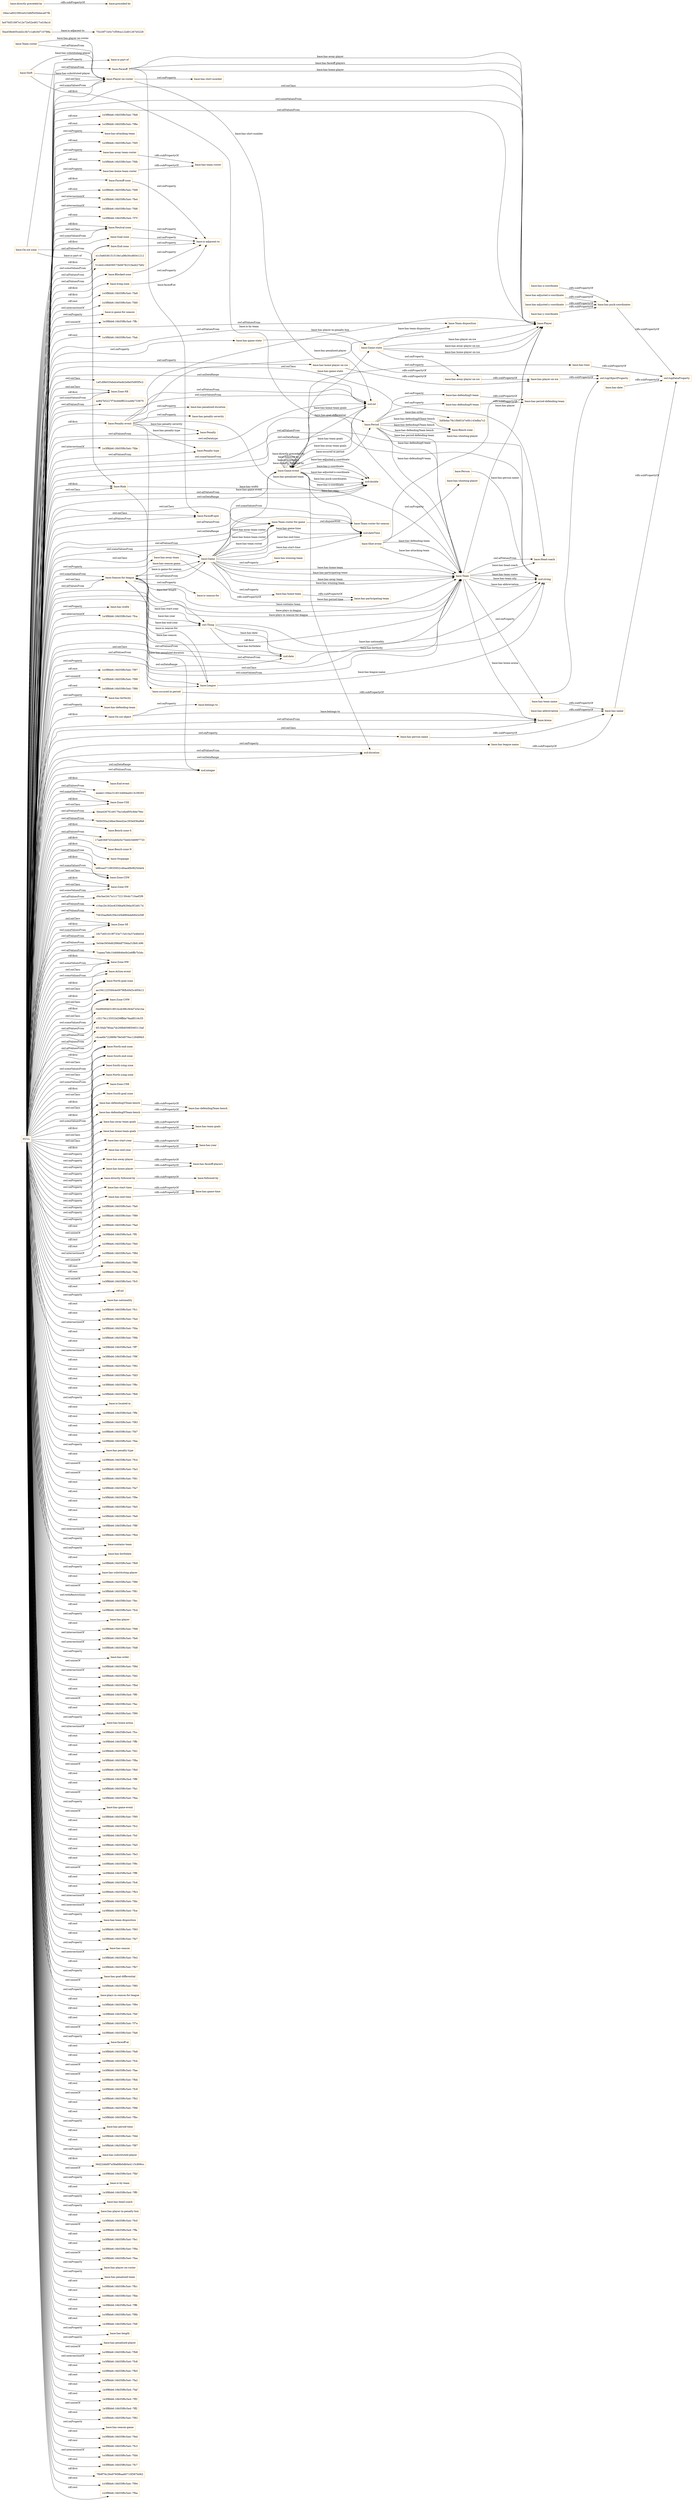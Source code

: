 digraph ar2dtool_diagram { 
rankdir=LR;
size="1501"
node [shape = rectangle, color="orange"]; "e1c5e6036151519e1a9fe30cd6041212" "702c0f71b5c7cf59ca122d01267e5228" "514441c0b939573b0678231fed427b82" "base:End-zone" "1af1d9b035ebdce0a4b2e8a55d95f5c2" "base:Zone-NE" "base:Team-roster-for-season" "ae847b5227f7dcdddf822ca48e733670" "base:Penalty" "base:Player-on-roster" "base:End-event" "eeabe1184ec3140144fd4ad413c39293" "base:Zone-CSE" "base:Season-for-league" "base:Bench-zone" "3bea426761e9170a1efa4f05c8de76ec" "base:Team-disposition" "base:Person" "base:Faceoff" "7609350a248ee36eed2ec393e936a9b6" "base:Blocked-zone" "base:Game-state" "base:Bench-zone-S" "17ae63687d32eb0e5e75dd4346997733" "base:Bench-zone-N" "base:Stoppage" "base:Game-event" "b88cea5719935952c46aa4fb0825d4d4" "base:Icing-zone" "base:Zone-CSW" "fa470d51687e12e72e52e4617cd18a1d" "base:Player" "base:Faceoff-zone" "base:Period" "base:Zone-SW" "5ba458e405ced2c3b7c1a6c0d710788a" "d4a3ae2dc7a1c1722130cdc710aef2f6" "16ba1a602390ce023dbf545bbece67fb" "base:Team-roster" "c16ac2b182ec6336baf439da3f1b817d" "base:Rink" "base:Game" "base:Team-roster-for-game" "base:Neutral-zone" "75635aa9b625fe245b8894de6942e58f" "base:On-ice-object" "base:Zone-SE" "1827e651619f733e715d10a37e4fe02d" "5e5de3956d62f9fddf759da31fb81496" "7caeea7b8c10d68846e0b2e6ffb7b3dc" "base:Zone-NW" "base:Action-event" "base:Shot-event" "base:North-goal-zone" "aa19412255844e097f6fb49d3c495b12" "base:Zone-CNW" "base:Penalty-type" "34e99494b51891bcdc98c364d7e5e1ba" "c35176c135533d39fffde78ad8516c55" "6f130ab780aa7dc268b83985065110af" "base:Head-coach" "base:Arena" "c4cae6b722889b79e5d070ec129486b5" "base:Faceoff-spot" "base:North-end-zone" "base:Shift" "base:Goal-zone" "base:League" "base:South-end-zone" "base:South-icing-zone" "base:North-icing-zone" "base:Penalty-event" "base:Zone-CNE" "base:On-ice-zone" "base:South-goal-zone" "base:Team" ; /*classes style*/
	"base:has-defendingNTeam-bench" -> "base:has-defendingTeam-bench" [ label = "rdfs:subPropertyOf" ];
	"base:has-defendingN-team" -> "base:has-period-defending-team" [ label = "rdfs:subPropertyOf" ];
	"base:has-puck-coordinates" -> "owl:topDataProperty" [ label = "rdfs:subPropertyOf" ];
	"base:has-home-team-goals" -> "base:has-team-goals" [ label = "rdfs:subPropertyOf" ];
	"base:has-end-year" -> "base:has-year" [ label = "rdfs:subPropertyOf" ];
	"base:occured-in-period" -> "owl:topObjectProperty" [ label = "rdfs:subPropertyOf" ];
	"base:has-player-on-ice" -> "owl:topObjectProperty" [ label = "rdfs:subPropertyOf" ];
	"base:has-away-team" -> "base:has-participating-team" [ label = "rdfs:subPropertyOf" ];
	"base:has-home-player" -> "base:has-faceoff-players" [ label = "rdfs:subPropertyOf" ];
	"base:directly-followed-by" -> "base:followed-by" [ label = "rdfs:subPropertyOf" ];
	"base:has-x-coordinate" -> "base:has-puck-coordinates" [ label = "rdfs:subPropertyOf" ];
	"base:directly-preceded-by" -> "base:preceded-by" [ label = "rdfs:subPropertyOf" ];
	"base:has-defendingSTeam-bench" -> "base:has-defendingTeam-bench" [ label = "rdfs:subPropertyOf" ];
	"base:has-end-time" -> "base:has-game-time" [ label = "rdfs:subPropertyOf" ];
	"base:has-person-name" -> "base:has-name" [ label = "rdfs:subPropertyOf" ];
	"base:has-date" -> "owl:topDataProperty" [ label = "rdfs:subPropertyOf" ];
	"base:has-abbreviation" -> "base:has-name" [ label = "rdfs:subPropertyOf" ];
	"base:has-name" -> "owl:topDataProperty" [ label = "rdfs:subPropertyOf" ];
	"base:has-start-year" -> "base:has-year" [ label = "rdfs:subPropertyOf" ];
	"base:has-start-time" -> "base:has-game-time" [ label = "rdfs:subPropertyOf" ];
	"base:has-away-player" -> "base:has-faceoff-players" [ label = "rdfs:subPropertyOf" ];
	"base:has-game-state" -> "owl:topObjectProperty" [ label = "rdfs:subPropertyOf" ];
	"base:Game" -> "base:has-home-team" [ label = "owl:onProperty" ];
	"base:On-ice-zone" -> "base:is-part-of" [ label = "owl:onProperty" ];
	"base:Penalty-event" -> "base:has-penalized-duration" [ label = "owl:onProperty" ];
	"base:Game" -> "base:Game-event" [ label = "owl:someValuesFrom" ];
	"NULL" -> "base:Penalty-event" [ label = "rdf:first" ];
	"base:Period" -> "base:has-defendingN-team" [ label = "owl:onProperty" ];
	"NULL" -> "1e3f8bb6:16b55f6c5a4:-7fa0" [ label = "rdf:rest" ];
	"NULL" -> "1e3f8bb6:16b55f6c5a4:-7f89" [ label = "owl:unionOf" ];
	"NULL" -> "1e3f8bb6:16b55f6c5a4:-7fad" [ label = "rdf:rest" ];
	"NULL" -> "1e3f8bb6:16b55f6c5a4:-7ff1" [ label = "rdf:rest" ];
	"NULL" -> "1e3f8bb6:16b55f6c5a4:-7fe0" [ label = "owl:intersectionOf" ];
	"NULL" -> "1e3f8bb6:16b55f6c5a4:-7f8d" [ label = "owl:unionOf" ];
	"base:Season-for-league" -> "base:is-season-for" [ label = "owl:onProperty" ];
	"NULL" -> "base:Neutral-zone" [ label = "rdf:first" ];
	"NULL" -> "1e3f8bb6:16b55f6c5a4:-7f80" [ label = "rdf:rest" ];
	"NULL" -> "514441c0b939573b0678231fed427b82" [ label = "owl:allValuesFrom" ];
	"NULL" -> "1e3f8bb6:16b55f6c5a4:-7feb" [ label = "rdf:rest" ];
	"NULL" -> "1e3f8bb6:16b55f6c5a4:-7fc5" [ label = "owl:unionOf" ];
	"NULL" -> "rdf:nil" [ label = "rdf:rest" ];
	"NULL" -> "base:has-nationality" [ label = "owl:onProperty" ];
	"NULL" -> "1e3f8bb6:16b55f6c5a4:-7fc1" [ label = "rdf:rest" ];
	"base:Team-roster" -> "base:Player-on-roster" [ label = "owl:allValuesFrom" ];
	"NULL" -> "xsd:date" [ label = "owl:allValuesFrom" ];
	"NULL" -> "1e3f8bb6:16b55f6c5a4:-7fa4" [ label = "rdf:rest" ];
	"NULL" -> "1e3f8bb6:16b55f6c5a4:-7fda" [ label = "owl:intersectionOf" ];
	"NULL" -> "1e3f8bb6:16b55f6c5a4:-7f9b" [ label = "rdf:rest" ];
	"base:Game-state" -> "base:has-away-player-on-ice" [ label = "owl:onProperty" ];
	"base:Game-event" -> "base:has-time" [ label = "owl:onProperty" ];
	"NULL" -> "base:Player-on-roster" [ label = "rdf:first" ];
	"NULL" -> "1e3f8bb6:16b55f6c5a4:-7ff7" [ label = "rdf:rest" ];
	"base:Team" -> "base:has-team-name" [ label = "owl:onProperty" ];
	"NULL" -> "1e3f8bb6:16b55f6c5a4:-7f9f" [ label = "owl:intersectionOf" ];
	"base:Team" -> "base:Head-coach" [ label = "owl:allValuesFrom" ];
	"base:Shot-event" -> "base:has-shooting-player" [ label = "owl:onProperty" ];
	"NULL" -> "1e3f8bb6:16b55f6c5a4:-7f92" [ label = "rdf:rest" ];
	"base:Game" -> "base:has-winning-team" [ label = "owl:onProperty" ];
	"NULL" -> "1e3f8bb6:16b55f6c5a4:-7fd3" [ label = "rdf:rest" ];
	"NULL" -> "base:directly-followed-by" [ label = "owl:onProperty" ];
	"NULL" -> "1e3f8bb6:16b55f6c5a4:-7f8c" [ label = "rdf:rest" ];
	"NULL" -> "base:End-event" [ label = "rdf:first" ];
	"base:Blocked-zone" -> "base:is-adjacent-to" [ label = "owl:onProperty" ];
	"base:End-zone" -> "base:is-adjacent-to" [ label = "owl:onProperty" ];
	"base:Faceoff-zone" -> "base:is-adjacent-to" [ label = "owl:onProperty" ];
	"base:Goal-zone" -> "base:is-adjacent-to" [ label = "owl:onProperty" ];
	"base:Icing-zone" -> "base:is-adjacent-to" [ label = "owl:onProperty" ];
	"base:Neutral-zone" -> "base:is-adjacent-to" [ label = "owl:onProperty" ];
	"NULL" -> "1e3f8bb6:16b55f6c5a4:-7fb6" [ label = "rdf:rest" ];
	"NULL" -> "base:is-located-in" [ label = "owl:onProperty" ];
	"NULL" -> "1e3f8bb6:16b55f6c5a4:-7ff4" [ label = "rdf:rest" ];
	"base:Season-for-league" -> "base:Game" [ label = "owl:allValuesFrom" ];
	"base:On-ice-object" -> "base:belongs-to" [ label = "owl:onProperty" ];
	"NULL" -> "1e3f8bb6:16b55f6c5a4:-7f83" [ label = "rdf:rest" ];
	"NULL" -> "1e3f8bb6:16b55f6c5a4:-7fd7" [ label = "rdf:rest" ];
	"NULL" -> "base:Faceoff" [ label = "owl:allValuesFrom" ];
	"NULL" -> "1e3f8bb6:16b55f6c5a4:-7fee" [ label = "rdf:rest" ];
	"NULL" -> "base:has-penalty-type" [ label = "owl:onProperty" ];
	"NULL" -> "1e3f8bb6:16b55f6c5a4:-7fc4" [ label = "rdf:rest" ];
	"NULL" -> "1e3f8bb6:16b55f6c5a4:-7fa3" [ label = "owl:unionOf" ];
	"NULL" -> "1e3f8bb6:16b55f6c5a4:-7f91" [ label = "owl:unionOf" ];
	"NULL" -> "17ae63687d32eb0e5e75dd4346997733" [ label = "owl:allValuesFrom" ];
	"NULL" -> "1e3f8bb6:16b55f6c5a4:-7fa7" [ label = "rdf:rest" ];
	"NULL" -> "eeabe1184ec3140144fd4ad413c39293" [ label = "owl:allValuesFrom" ];
	"NULL" -> "base:Zone-CNE" [ label = "owl:someValuesFrom" ];
	"NULL" -> "1e3f8bb6:16b55f6c5a4:-7f9e" [ label = "rdf:rest" ];
	"base:Player-on-roster" -> "base:has-shirt-number" [ label = "owl:onProperty" ];
	"NULL" -> "1e3f8bb6:16b55f6c5a4:-7fe5" [ label = "rdf:rest" ];
	"NULL" -> "base:Action-event" [ label = "owl:someValuesFrom" ];
	"base:Period" -> "base:has-defendingS-team" [ label = "owl:onProperty" ];
	"base:Penalty-event" -> "base:has-penalty-severity" [ label = "owl:onProperty" ];
	"NULL" -> "1e3f8bb6:16b55f6c5a4:-7fe9" [ label = "rdf:rest" ];
	"NULL" -> "1e3f8bb6:16b55f6c5a4:-7f8f" [ label = "rdf:rest" ];
	"NULL" -> "ae847b5227f7dcdddf822ca48e733670" [ label = "owl:allValuesFrom" ];
	"NULL" -> "1e3f8bb6:16b55f6c5a4:-7fb4" [ label = "owl:intersectionOf" ];
	"NULL" -> "base:Faceoff-spot" [ label = "owl:onClass" ];
	"NULL" -> "base:South-goal-zone" [ label = "owl:onClass" ];
	"NULL" -> "base:contains-team" [ label = "owl:onProperty" ];
	"NULL" -> "base:Zone-CNW" [ label = "rdf:first" ];
	"NULL" -> "1827e651619f733e715d10a37e4fe02d" [ label = "owl:allValuesFrom" ];
	"NULL" -> "base:has-birthdate" [ label = "owl:onProperty" ];
	"NULL" -> "1e3f8bb6:16b55f6c5a4:-7fb9" [ label = "rdf:rest" ];
	"NULL" -> "base:Zone-CNE" [ label = "rdf:first" ];
	"NULL" -> "base:has-substituting-player" [ label = "owl:onProperty" ];
	"NULL" -> "base:Zone-CNW" [ label = "owl:onClass" ];
	"NULL" -> "base:North-end-zone" [ label = "rdf:first" ];
	"NULL" -> "1e3f8bb6:16b55f6c5a4:-7f86" [ label = "rdf:rest" ];
	"NULL" -> "1e3f8bb6:16b55f6c5a4:-7f81" [ label = "owl:unionOf" ];
	"NULL" -> "base:Zone-NW" [ label = "rdf:first" ];
	"NULL" -> "1e3f8bb6:16b55f6c5a4:-7fec" [ label = "owl:withRestrictions" ];
	"NULL" -> "1e3f8bb6:16b55f6c5a4:-7fcd" [ label = "rdf:rest" ];
	"NULL" -> "base:has-end-year" [ label = "owl:onProperty" ];
	"NULL" -> "7609350a248ee36eed2ec393e936a9b6" [ label = "owl:allValuesFrom" ];
	"NULL" -> "base:Action-event" [ label = "rdf:first" ];
	"NULL" -> "xsd:integer" [ label = "owl:onDataRange" ];
	"NULL" -> "base:has-player" [ label = "owl:onProperty" ];
	"NULL" -> "1e3f8bb6:16b55f6c5a4:-7f98" [ label = "rdf:rest" ];
	"NULL" -> "base:South-end-zone" [ label = "owl:onClass" ];
	"NULL" -> "base:Zone-NW" [ label = "owl:someValuesFrom" ];
	"NULL" -> "xsd:double" [ label = "owl:allValuesFrom" ];
	"NULL" -> "1e3f8bb6:16b55f6c5a4:-7fe6" [ label = "owl:intersectionOf" ];
	"NULL" -> "1e3f8bb6:16b55f6c5a4:-7fd8" [ label = "owl:intersectionOf" ];
	"NULL" -> "base:has-order" [ label = "owl:onProperty" ];
	"NULL" -> "1e3f8bb6:16b55f6c5a4:-7f9d" [ label = "owl:unionOf" ];
	"NULL" -> "base:has-defendingSTeam-bench" [ label = "owl:onProperty" ];
	"NULL" -> "1e3f8bb6:16b55f6c5a4:-7fd2" [ label = "owl:intersectionOf" ];
	"NULL" -> "base:has-away-team" [ label = "owl:onProperty" ];
	"NULL" -> "1e3f8bb6:16b55f6c5a4:-7fbd" [ label = "rdf:rest" ];
	"NULL" -> "base:North-icing-zone" [ label = "owl:onClass" ];
	"NULL" -> "1e3f8bb6:16b55f6c5a4:-7ff5" [ label = "rdf:rest" ];
	"NULL" -> "base:Team" [ label = "rdf:first" ];
	"base:On-ice-zone" -> "base:Rink" [ label = "owl:allValuesFrom" ];
	"NULL" -> "base:has-game-state" [ label = "owl:onProperty" ];
	"NULL" -> "1e3f8bb6:16b55f6c5a4:-7fac" [ label = "owl:unionOf" ];
	"NULL" -> "base:Season-for-league" [ label = "owl:someValuesFrom" ];
	"NULL" -> "1e3f8bb6:16b55f6c5a4:-7f90" [ label = "rdf:rest" ];
	"NULL" -> "base:has-home-arena" [ label = "owl:onProperty" ];
	"NULL" -> "1e3f8bb6:16b55f6c5a4:-7fcc" [ label = "owl:intersectionOf" ];
	"NULL" -> "1e3f8bb6:16b55f6c5a4:-7ffb" [ label = "rdf:rest" ];
	"NULL" -> "1e3f8bb6:16b55f6c5a4:-7fd1" [ label = "rdf:rest" ];
	"NULL" -> "1e3f8bb6:16b55f6c5a4:-7f8a" [ label = "rdf:rest" ];
	"NULL" -> "1e3f8bb6:16b55f6c5a4:-7fb0" [ label = "owl:unionOf" ];
	"NULL" -> "1e3f8bb6:16b55f6c5a4:-7ff9" [ label = "rdf:rest" ];
	"NULL" -> "1e3f8bb6:16b55f6c5a4:-7fa1" [ label = "rdf:rest" ];
	"NULL" -> "base:Penalty-type" [ label = "owl:allValuesFrom" ];
	"NULL" -> "aa19412255844e097f6fb49d3c495b12" [ label = "owl:onClass" ];
	"NULL" -> "1e3f8bb6:16b55f6c5a4:-7fea" [ label = "owl:unionOf" ];
	"NULL" -> "xsd:date" [ label = "owl:onDataRange" ];
	"NULL" -> "base:Goal-zone" [ label = "rdf:first" ];
	"NULL" -> "base:has-game-event" [ label = "owl:onProperty" ];
	"NULL" -> "1e3f8bb6:16b55f6c5a4:-7f95" [ label = "owl:unionOf" ];
	"NULL" -> "base:End-zone" [ label = "owl:someValuesFrom" ];
	"NULL" -> "base:Head-coach" [ label = "owl:onClass" ];
	"NULL" -> "1e3f8bb6:16b55f6c5a4:-7fc2" [ label = "rdf:rest" ];
	"NULL" -> "1e3f8bb6:16b55f6c5a4:-7fcf" [ label = "rdf:rest" ];
	"NULL" -> "base:Faceoff-zone" [ label = "rdf:first" ];
	"NULL" -> "1e3f8bb6:16b55f6c5a4:-7fa5" [ label = "rdf:rest" ];
	"NULL" -> "base:League" [ label = "owl:allValuesFrom" ];
	"NULL" -> "1e3f8bb6:16b55f6c5a4:-7fe3" [ label = "rdf:rest" ];
	"NULL" -> "1e3f8bb6:16b55f6c5a4:-7f9c" [ label = "rdf:rest" ];
	"NULL" -> "base:South-goal-zone" [ label = "rdf:first" ];
	"NULL" -> "1e3f8bb6:16b55f6c5a4:-7ff8" [ label = "owl:unionOf" ];
	"NULL" -> "1e3f8bb6:16b55f6c5a4:-7fc6" [ label = "rdf:rest" ];
	"NULL" -> "1e3f8bb6:16b55f6c5a4:-7fb3" [ label = "rdf:rest" ];
	"NULL" -> "1e3f8bb6:16b55f6c5a4:-7fdc" [ label = "owl:intersectionOf" ];
	"NULL" -> "1e3f8bb6:16b55f6c5a4:-7fce" [ label = "owl:intersectionOf" ];
	"NULL" -> "base:has-team-disposition" [ label = "owl:onProperty" ];
	"NULL" -> "base:Zone-CSW" [ label = "rdf:first" ];
	"NULL" -> "1e3f8bb6:16b55f6c5a4:-7f93" [ label = "rdf:rest" ];
	"NULL" -> "1e3f8bb6:16b55f6c5a4:-7fe7" [ label = "rdf:rest" ];
	"NULL" -> "base:has-season" [ label = "owl:onProperty" ];
	"NULL" -> "xsd:int" [ label = "owl:someValuesFrom" ];
	"NULL" -> "1e3f8bb6:16b55f6c5a4:-7fe2" [ label = "owl:intersectionOf" ];
	"NULL" -> "base:End-zone" [ label = "rdf:first" ];
	"NULL" -> "base:Neutral-zone" [ label = "owl:onClass" ];
	"NULL" -> "1e3f8bb6:16b55f6c5a4:-7fb7" [ label = "rdf:rest" ];
	"NULL" -> "base:Player-on-roster" [ label = "owl:onClass" ];
	"NULL" -> "base:has-goal-differential" [ label = "owl:onProperty" ];
	"NULL" -> "base:Zone-CSW" [ label = "owl:someValuesFrom" ];
	"NULL" -> "base:Zone-NW" [ label = "owl:onClass" ];
	"NULL" -> "1e3f8bb6:16b55f6c5a4:-7f85" [ label = "owl:unionOf" ];
	"NULL" -> "base:Team-roster-for-game" [ label = "owl:allValuesFrom" ];
	"NULL" -> "base:plays-in-season-for-league" [ label = "owl:onProperty" ];
	"NULL" -> "base:has-defendingNTeam-bench" [ label = "owl:onProperty" ];
	"NULL" -> "1e3f8bb6:16b55f6c5a4:-7f84" [ label = "rdf:rest" ];
	"NULL" -> "1e3f8bb6:16b55f6c5a4:-7fef" [ label = "rdf:rest" ];
	"NULL" -> "base:Arena" [ label = "owl:allValuesFrom" ];
	"NULL" -> "base:Icing-zone" [ label = "rdf:first" ];
	"NULL" -> "1e3f8bb6:16b55f6c5a4:-7f7e" [ label = "rdf:rest" ];
	"NULL" -> "1e3f8bb6:16b55f6c5a4:-7fa6" [ label = "owl:unionOf" ];
	"NULL" -> "base:faceoff-at" [ label = "owl:onProperty" ];
	"NULL" -> "1e3f8bb6:16b55f6c5a4:-7fa8" [ label = "rdf:rest" ];
	"NULL" -> "1e3f8bb6:16b55f6c5a4:-7fcb" [ label = "rdf:rest" ];
	"NULL" -> "1e3f8bb6:16b55f6c5a4:-7fae" [ label = "owl:unionOf" ];
	"NULL" -> "5e5de3956d62f9fddf759da31fb81496" [ label = "owl:allValuesFrom" ];
	"NULL" -> "base:has-person-name" [ label = "owl:onProperty" ];
	"NULL" -> "base:Zone-CSW" [ label = "owl:onClass" ];
	"NULL" -> "base:Zone-SE" [ label = "owl:onClass" ];
	"NULL" -> "base:Zone-CNE" [ label = "owl:onClass" ];
	"NULL" -> "1e3f8bb6:16b55f6c5a4:-7fbb" [ label = "owl:unionOf" ];
	"NULL" -> "1e3f8bb6:16b55f6c5a4:-7fc9" [ label = "rdf:rest" ];
	"NULL" -> "xsd:int" [ label = "owl:onDatatype" ];
	"NULL" -> "1af1d9b035ebdce0a4b2e8a55d95f5c2" [ label = "owl:onClass" ];
	"NULL" -> "base:Zone-CSE" [ label = "owl:someValuesFrom" ];
	"NULL" -> "1e3f8bb6:16b55f6c5a4:-7fb2" [ label = "owl:unionOf" ];
	"NULL" -> "base:Team" [ label = "owl:onClass" ];
	"NULL" -> "xsd:duration" [ label = "owl:onDataRange" ];
	"NULL" -> "base:Period" [ label = "owl:someValuesFrom" ];
	"NULL" -> "1e3f8bb6:16b55f6c5a4:-7f96" [ label = "rdf:rest" ];
	"NULL" -> "1e3f8bb6:16b55f6c5a4:-7fbc" [ label = "rdf:rest" ];
	"NULL" -> "base:occured-in-period" [ label = "owl:onProperty" ];
	"NULL" -> "base:Bench-zone-S" [ label = "rdf:first" ];
	"NULL" -> "base:On-ice-object" [ label = "rdf:first" ];
	"NULL" -> "base:Season-for-league" [ label = "owl:onClass" ];
	"NULL" -> "base:has-period-time" [ label = "owl:onProperty" ];
	"NULL" -> "base:Neutral-zone" [ label = "owl:someValuesFrom" ];
	"NULL" -> "1e3f8bb6:16b55f6c5a4:-7fdd" [ label = "rdf:rest" ];
	"NULL" -> "xsd:int" [ label = "owl:onDataRange" ];
	"NULL" -> "base:Player" [ label = "owl:onClass" ];
	"NULL" -> "base:Player-on-roster" [ label = "owl:someValuesFrom" ];
	"NULL" -> "base:Zone-CNW" [ label = "owl:someValuesFrom" ];
	"NULL" -> "7caeea7b8c10d68846e0b2e6ffb7b3dc" [ label = "owl:allValuesFrom" ];
	"NULL" -> "1e3f8bb6:16b55f6c5a4:-7f87" [ label = "rdf:rest" ];
	"NULL" -> "base:has-end-time" [ label = "owl:onProperty" ];
	"NULL" -> "base:Zone-CSE" [ label = "rdf:first" ];
	"NULL" -> "base:Stoppage" [ label = "rdf:first" ];
	"NULL" -> "base:has-substituted-player" [ label = "owl:onProperty" ];
	"NULL" -> "base:Game-state" [ label = "owl:allValuesFrom" ];
	"NULL" -> "base:Team" [ label = "owl:someValuesFrom" ];
	"NULL" -> "base:South-icing-zone" [ label = "owl:onClass" ];
	"NULL" -> "base:Blocked-zone" [ label = "rdf:first" ];
	"NULL" -> "d4a3ae2dc7a1c1722130cdc710aef2f6" [ label = "owl:allValuesFrom" ];
	"NULL" -> "36d22ddd97a58a68b0db0a4115c806cc" [ label = "rdf:first" ];
	"NULL" -> "base:Team-roster-for-game" [ label = "owl:onClass" ];
	"NULL" -> "1e3f8bb6:16b55f6c5a4:-7fbf" [ label = "owl:unionOf" ];
	"NULL" -> "base:has-home-player" [ label = "owl:onProperty" ];
	"NULL" -> "base:is-by-team" [ label = "owl:onProperty" ];
	"NULL" -> "xsd:duration" [ label = "owl:allValuesFrom" ];
	"NULL" -> "base:Team-disposition" [ label = "owl:allValuesFrom" ];
	"NULL" -> "1e3f8bb6:16b55f6c5a4:-7ff0" [ label = "rdf:rest" ];
	"NULL" -> "base:has-head-coach" [ label = "owl:onProperty" ];
	"NULL" -> "base:has-player-in-penalty-box" [ label = "owl:onProperty" ];
	"NULL" -> "base:has-home-team-goals" [ label = "owl:onProperty" ];
	"NULL" -> "1e3f8bb6:16b55f6c5a4:-7fc0" [ label = "rdf:rest" ];
	"NULL" -> "xsd:double" [ label = "owl:onDataRange" ];
	"NULL" -> "b88cea5719935952c46aa4fb0825d4d4" [ label = "owl:allValuesFrom" ];
	"NULL" -> "1e3f8bb6:16b55f6c5a4:-7ffa" [ label = "owl:unionOf" ];
	"NULL" -> "1e3f8bb6:16b55f6c5a4:-7fe1" [ label = "rdf:rest" ];
	"NULL" -> "1e3f8bb6:16b55f6c5a4:-7f9a" [ label = "rdf:rest" ];
	"NULL" -> "1e3f8bb6:16b55f6c5a4:-7faa" [ label = "owl:unionOf" ];
	"NULL" -> "base:has-player-on-roster" [ label = "owl:onProperty" ];
	"NULL" -> "xsd:integer" [ label = "owl:allValuesFrom" ];
	"NULL" -> "base:Zone-SW" [ label = "rdf:first" ];
	"NULL" -> "base:has-penalized-team" [ label = "owl:onProperty" ];
	"NULL" -> "1e3f8bb6:16b55f6c5a4:-7fb1" [ label = "rdf:rest" ];
	"NULL" -> "base:North-end-zone" [ label = "owl:onClass" ];
	"NULL" -> "base:Zone-SE" [ label = "rdf:first" ];
	"NULL" -> "1e3f8bb6:16b55f6c5a4:-7fbe" [ label = "rdf:rest" ];
	"NULL" -> "1e3f8bb6:16b55f6c5a4:-7ff6" [ label = "rdf:rest" ];
	"NULL" -> "base:Season-for-league" [ label = "owl:allValuesFrom" ];
	"NULL" -> "1e3f8bb6:16b55f6c5a4:-7f8b" [ label = "rdf:rest" ];
	"NULL" -> "1e3f8bb6:16b55f6c5a4:-7fdf" [ label = "rdf:rest" ];
	"NULL" -> "base:Rink" [ label = "rdf:first" ];
	"NULL" -> "base:has-length" [ label = "owl:onProperty" ];
	"NULL" -> "xsd:int" [ label = "owl:allValuesFrom" ];
	"NULL" -> "base:has-penalized-player" [ label = "owl:onProperty" ];
	"NULL" -> "base:North-goal-zone" [ label = "owl:onClass" ];
	"NULL" -> "1e3f8bb6:16b55f6c5a4:-7fb8" [ label = "owl:unionOf" ];
	"NULL" -> "1e3f8bb6:16b55f6c5a4:-7fc8" [ label = "owl:intersectionOf" ];
	"NULL" -> "base:Zone-SW" [ label = "owl:onClass" ];
	"NULL" -> "1e3f8bb6:16b55f6c5a4:-7fb5" [ label = "rdf:rest" ];
	"NULL" -> "base:Player" [ label = "owl:someValuesFrom" ];
	"NULL" -> "xsd:dateTime" [ label = "owl:allValuesFrom" ];
	"NULL" -> "base:South-end-zone" [ label = "owl:someValuesFrom" ];
	"NULL" -> "1e3f8bb6:16b55f6c5a4:-7fa2" [ label = "rdf:rest" ];
	"NULL" -> "1e3f8bb6:16b55f6c5a4:-7faf" [ label = "rdf:rest" ];
	"NULL" -> "1e3f8bb6:16b55f6c5a4:-7ff3" [ label = "rdf:rest" ];
	"NULL" -> "c16ac2b182ec6336baf439da3f1b817d" [ label = "owl:allValuesFrom" ];
	"NULL" -> "1e3f8bb6:16b55f6c5a4:-7ff2" [ label = "owl:unionOf" ];
	"NULL" -> "1e3f8bb6:16b55f6c5a4:-7f82" [ label = "rdf:rest" ];
	"NULL" -> "base:has-season-game" [ label = "owl:onProperty" ];
	"NULL" -> "6f130ab780aa7dc268b83985065110af" [ label = "owl:allValuesFrom" ];
	"NULL" -> "3bea426761e9170a1efa4f05c8de76ec" [ label = "owl:allValuesFrom" ];
	"NULL" -> "1e3f8bb6:16b55f6c5a4:-7fed" [ label = "rdf:rest" ];
	"NULL" -> "base:has-start-year" [ label = "owl:onProperty" ];
	"NULL" -> "1e3f8bb6:16b55f6c5a4:-7fc3" [ label = "rdf:rest" ];
	"NULL" -> "base:Penalty" [ label = "owl:allValuesFrom" ];
	"NULL" -> "1e3f8bb6:16b55f6c5a4:-7fd4" [ label = "owl:intersectionOf" ];
	"NULL" -> "base:has-league-name" [ label = "owl:onProperty" ];
	"NULL" -> "base:Zone-NE" [ label = "owl:someValuesFrom" ];
	"NULL" -> "c35176c135533d39fffde78ad8516c55" [ label = "owl:allValuesFrom" ];
	"NULL" -> "base:Zone-NE" [ label = "owl:onClass" ];
	"NULL" -> "base:North-end-zone" [ label = "owl:someValuesFrom" ];
	"NULL" -> "1e3f8bb6:16b55f6c5a4:-7fc7" [ label = "rdf:rest" ];
	"NULL" -> "base:Zone-NE" [ label = "rdf:first" ];
	"NULL" -> "7fb9f76c26e9785f6aa60710f387b062" [ label = "rdf:first" ];
	"NULL" -> "base:Arena" [ label = "owl:onClass" ];
	"NULL" -> "base:has-away-player" [ label = "owl:onProperty" ];
	"NULL" -> "1e3f8bb6:16b55f6c5a4:-7f94" [ label = "rdf:rest" ];
	"NULL" -> "1e3f8bb6:16b55f6c5a4:-7fba" [ label = "rdf:rest" ];
	"NULL" -> "1e3f8bb6:16b55f6c5a4:-7fe8" [ label = "rdf:rest" ];
	"NULL" -> "1e3f8bb6:16b55f6c5a4:-7f8e" [ label = "rdf:rest" ];
	"NULL" -> "base:has-attacking-team" [ label = "owl:onProperty" ];
	"NULL" -> "1e3f8bb6:16b55f6c5a4:-7fd5" [ label = "rdf:rest" ];
	"NULL" -> "34e99494b51891bcdc98c364d7e5e1ba" [ label = "owl:allValuesFrom" ];
	"NULL" -> "base:Faceoff-spot" [ label = "owl:allValuesFrom" ];
	"NULL" -> "base:Zone-CSE" [ label = "owl:onClass" ];
	"NULL" -> "base:Bench-zone-N" [ label = "rdf:first" ];
	"NULL" -> "1e3f8bb6:16b55f6c5a4:-7fdb" [ label = "rdf:rest" ];
	"NULL" -> "e1c5e6036151519e1a9fe30cd6041212" [ label = "owl:allValuesFrom" ];
	"NULL" -> "base:Game" [ label = "owl:onClass" ];
	"NULL" -> "base:is-game-for-season" [ label = "owl:onProperty" ];
	"NULL" -> "1e3f8bb6:16b55f6c5a4:-7ffc" [ label = "owl:unionOf" ];
	"NULL" -> "1e3f8bb6:16b55f6c5a4:-7fab" [ label = "rdf:rest" ];
	"NULL" -> "1e3f8bb6:16b55f6c5a4:-7fd9" [ label = "rdf:rest" ];
	"NULL" -> "xsd:dateTime" [ label = "owl:onDataRange" ];
	"NULL" -> "1e3f8bb6:16b55f6c5a4:-7fe4" [ label = "owl:intersectionOf" ];
	"NULL" -> "base:Player" [ label = "owl:allValuesFrom" ];
	"NULL" -> "1e3f8bb6:16b55f6c5a4:-7fd6" [ label = "owl:intersectionOf" ];
	"NULL" -> "1e3f8bb6:16b55f6c5a4:-7f7f" [ label = "rdf:rest" ];
	"NULL" -> "base:has-home-team-roster" [ label = "owl:onProperty" ];
	"NULL" -> "c4cae6b722889b79e5d070ec129486b5" [ label = "owl:allValuesFrom" ];
	"NULL" -> "1e3f8bb6:16b55f6c5a4:-7fa9" [ label = "rdf:rest" ];
	"NULL" -> "base:North-icing-zone" [ label = "rdf:first" ];
	"NULL" -> "base:North-goal-zone" [ label = "rdf:first" ];
	"NULL" -> "1e3f8bb6:16b55f6c5a4:-7fd0" [ label = "owl:intersectionOf" ];
	"NULL" -> "1e3f8bb6:16b55f6c5a4:-7fde" [ label = "owl:intersectionOf" ];
	"NULL" -> "base:has-width" [ label = "owl:onProperty" ];
	"NULL" -> "base:South-icing-zone" [ label = "rdf:first" ];
	"NULL" -> "75635aa9b625fe245b8894de6942e58f" [ label = "owl:allValuesFrom" ];
	"NULL" -> "base:Game" [ label = "owl:someValuesFrom" ];
	"NULL" -> "1e3f8bb6:16b55f6c5a4:-7fca" [ label = "owl:intersectionOf" ];
	"NULL" -> "1e3f8bb6:16b55f6c5a4:-7f97" [ label = "rdf:rest" ];
	"NULL" -> "base:has-away-team-roster" [ label = "owl:onProperty" ];
	"NULL" -> "base:Zone-SE" [ label = "owl:someValuesFrom" ];
	"NULL" -> "base:Rink" [ label = "owl:onClass" ];
	"NULL" -> "1e3f8bb6:16b55f6c5a4:-7f99" [ label = "owl:unionOf" ];
	"NULL" -> "base:Team" [ label = "owl:allValuesFrom" ];
	"NULL" -> "base:has-home-player-on-ice" [ label = "owl:onProperty" ];
	"NULL" -> "base:South-end-zone" [ label = "rdf:first" ];
	"NULL" -> "base:Zone-SW" [ label = "owl:someValuesFrom" ];
	"NULL" -> "1e3f8bb6:16b55f6c5a4:-7f88" [ label = "rdf:rest" ];
	"NULL" -> "base:has-birthcity" [ label = "owl:onProperty" ];
	"NULL" -> "xsd:string" [ label = "owl:allValuesFrom" ];
	"NULL" -> "base:has-defending-team" [ label = "owl:onProperty" ];
	"NULL" -> "xsd:string" [ label = "owl:onDataRange" ];
	"NULL" -> "base:League" [ label = "owl:onClass" ];
	"NULL" -> "base:has-away-team-goals" [ label = "owl:onProperty" ];
	"NULL" -> "base:has-start-time" [ label = "owl:onProperty" ];
	"base:has-away-player-on-ice" -> "base:has-player-on-ice" [ label = "rdfs:subPropertyOf" ];
	"base:has-defendingS-team" -> "base:has-period-defending-team" [ label = "rdfs:subPropertyOf" ];
	"base:has-home-team" -> "base:has-participating-team" [ label = "rdfs:subPropertyOf" ];
	"base:has-adjusted-x-coordinate" -> "base:has-puck-coordinates" [ label = "rdfs:subPropertyOf" ];
	"base:has-team-name" -> "base:has-name" [ label = "rdfs:subPropertyOf" ];
	"base:has-home-team-roster" -> "base:has-team-roster" [ label = "rdfs:subPropertyOf" ];
	"base:has-adjusted-y-coordinate" -> "base:has-puck-coordinates" [ label = "rdfs:subPropertyOf" ];
	"base:has-y-coordinate" -> "base:has-puck-coordinates" [ label = "rdfs:subPropertyOf" ];
	"base:has-away-team-goals" -> "base:has-team-goals" [ label = "rdfs:subPropertyOf" ];
	"base:has-away-team-roster" -> "base:has-team-roster" [ label = "rdfs:subPropertyOf" ];
	"base:has-time" -> "owl:topDataProperty" [ label = "rdfs:subPropertyOf" ];
	"base:Team-roster-for-game" -> "base:Team-roster-for-season" [ label = "owl:disjointWith" ];
	"base:has-home-player-on-ice" -> "base:has-player-on-ice" [ label = "rdfs:subPropertyOf" ];
	"base:has-league-name" -> "base:has-name" [ label = "rdfs:subPropertyOf" ];
	"base:Game" -> "base:Team" [ label = "base:has-home-team" ];
	"base:Season-for-league" -> "base:Team" [ label = "base:contains-team" ];
	"base:Game" -> "base:Season-for-league" [ label = "base:is-game-for-season" ];
	"base:Rink" -> "owl:Thing" [ label = "base:has-length" ];
	"base:Season-for-league" -> "owl:Thing" [ label = "base:has-start-year" ];
	"base:Period" -> "base:Bench-zone" [ label = "base:has-defendingSTeam-bench" ];
	"base:League" -> "base:Season-for-league" [ label = "base:has-season" ];
	"owl:Thing" -> "xsd:date" [ label = "base:has-birthdate" ];
	"owl:Thing" -> "xsd:date" [ label = "base:has-date" ];
	"base:Penalty-event" -> "base:Team" [ label = "base:has-penalized-team" ];
	"base:Game-state" -> "base:Team-disposition" [ label = "base:has-team-disposition" ];
	"base:Season-for-league" -> "base:League" [ label = "base:is-season-for" ];
	"base:Game" -> "base:Game-event" [ label = "base:has-game-event" ];
	"base:Game-event" -> "xsd:int" [ label = "base:has-goal-differential" ];
	"base:Game-state" -> "base:Player" [ label = "base:has-player-on-ice" ];
	"base:Shot-event" -> "base:Team" [ label = "base:has-attacking-team" ];
	"base:Game-event" -> "xsd:double" [ label = "base:has-x-coordinate" ];
	"base:Shot-event" -> "base:Team" [ label = "base:has-defending-team" ];
	"base:Team" -> "base:Head-coach" [ label = "base:has-head-coach" ];
	"base:Team" -> "base:Season-for-league" [ label = "base:plays-in-league" ];
	"base:Game-event" -> "base:Game-state" [ label = "base:has-game-state" ];
	"base:Game-event" -> "xsd:double" [ label = "base:has-adjusted-y-coordinate" ];
	"base:Game-state" -> "base:Player" [ label = "base:has-away-player-on-ice" ];
	"base:Period" -> "base:Bench-zone" [ label = "base:has-defendingTeam-bench" ];
	"base:Game-event" -> "xsd:dateTime" [ label = "base:has-time" ];
	"5ba458e405ced2c3b7c1a6c0d710788a" -> "702c0f71b5c7cf59ca122d01267e5228" [ label = "base:is-adjacent-to" ];
	"base:Team" -> "xsd:string" [ label = "base:has-abbreviation" ];
	"base:Team-roster" -> "base:Player-on-roster" [ label = "base:has-player-on-roster" ];
	"base:Period" -> "base:Bench-zone" [ label = "base:has-defendingNTeam-bench" ];
	"base:Penalty-event" -> "base:Penalty-type" [ label = "base:has-penalty-type" ];
	"base:Team" -> "xsd:string" [ label = "base:has-team-name" ];
	"base:On-ice-zone" -> "base:Rink" [ label = "base:is-part-of" ];
	"base:Person" -> "xsd:string" [ label = "base:has-person-name" ];
	"base:Game" -> "base:Team" [ label = "base:has-participating-team" ];
	"base:Game-event" -> "xsd:duration" [ label = "base:has-period-time" ];
	"base:Game-event" -> "base:Game-event" [ label = "base:directly-followed-by" ];
	"base:Game-event" -> "base:Game-event" [ label = "base:preceded-by" ];
	"base:Period" -> "5d0bdac78c1fb6f1b7e0fc143efba7c2" [ label = "base:has-order" ];
	"base:Game-event" -> "xsd:int" [ label = "base:has-team-goals" ];
	"base:Season-for-league" -> "owl:Thing" [ label = "base:has-year" ];
	"base:Penalty-event" -> "xsd:integer" [ label = "base:has-penalized-duration" ];
	"base:Penalty-event" -> "base:Player" [ label = "base:has-penalized-player" ];
	"base:Game-event" -> "xsd:double" [ label = "base:has-y-coordinate" ];
	"base:Game-event" -> "base:Game-event" [ label = "base:followed-by" ];
	"base:Game-event" -> "base:Game-event" [ label = "base:directly-preceded-by" ];
	"base:Period" -> "base:Team" [ label = "base:has-defendingS-team" ];
	"base:On-ice-object" -> "base:Arena" [ label = "base:belongs-to" ];
	"owl:Thing" -> "xsd:string" [ label = "base:has-nationality" ];
	"base:Game-event" -> "base:Period" [ label = "base:occured-in-period" ];
	"base:Team" -> "base:Player" [ label = "base:has-player" ];
	"base:Penalty-event" -> "base:Penalty" [ label = "base:has-penalty-severity" ];
	"base:Game" -> "xsd:dateTime" [ label = "base:has-end-time" ];
	"base:Team" -> "base:Arena" [ label = "base:has-home-arena" ];
	"base:Rink" -> "xsd:double" [ label = "base:has-width" ];
	"base:Game" -> "base:Team" [ label = "base:has-away-team" ];
	"base:Game-event" -> "xsd:int" [ label = "base:has-away-team-goals" ];
	"base:Team" -> "base:Season-for-league" [ label = "base:plays-in-season-for-league" ];
	"base:Game-event" -> "xsd:double" [ label = "base:has-adjusted-x-coordinate" ];
	"base:Game" -> "base:Team-roster-for-game" [ label = "base:has-away-team-roster" ];
	"base:Game-event" -> "xsd:double" [ label = "base:has-puck-coordinates" ];
	"base:Game-state" -> "base:Player" [ label = "base:has-home-player-on-ice" ];
	"base:Game" -> "xsd:dateTime" [ label = "base:has-game-time" ];
	"base:Game" -> "base:Team-roster-for-game" [ label = "base:has-home-team-roster" ];
	"base:Game-event" -> "xsd:int" [ label = "base:has-home-team-goals" ];
	"base:Faceoff" -> "base:Player" [ label = "base:has-away-player" ];
	"base:Game" -> "base:Team-roster-for-game" [ label = "base:has-team-roster" ];
	"base:Faceoff" -> "base:Player" [ label = "base:has-faceoff-players" ];
	"base:Game" -> "base:Team" [ label = "base:has-winning-team" ];
	"base:Faceoff" -> "base:Player" [ label = "base:has-home-player" ];
	"base:Penalty-event" -> "base:Player" [ label = "base:has-player-in-penalty-box" ];
	"base:Period" -> "base:Team" [ label = "base:has-defendingN-team" ];
	"base:Shift" -> "base:Team" [ label = "base:is-by-team" ];
	"base:Team" -> "xsd:string" [ label = "base:has-team-city" ];
	"owl:Thing" -> "xsd:string" [ label = "base:has-birthcity" ];
	"base:Faceoff" -> "base:Faceoff-spot" [ label = "base:faceoff-at" ];
	"base:League" -> "xsd:string" [ label = "base:has-league-name" ];
	"base:Shift" -> "base:Player-on-roster" [ label = "base:has-substituted-player" ];
	"base:Shot-event" -> "base:Player" [ label = "base:has-shooting-player" ];
	"base:Game" -> "xsd:dateTime" [ label = "base:has-start-time" ];
	"base:Player-on-roster" -> "xsd:int" [ label = "base:has-shirt-number" ];
	"base:Shift" -> "base:Player-on-roster" [ label = "base:has-substituting-player" ];
	"base:Season-for-league" -> "owl:Thing" [ label = "base:has-end-year" ];
	"base:Season-for-league" -> "base:Game" [ label = "base:has-season-game" ];
	"base:Period" -> "base:Team" [ label = "base:has-period-defending-team" ];

}
